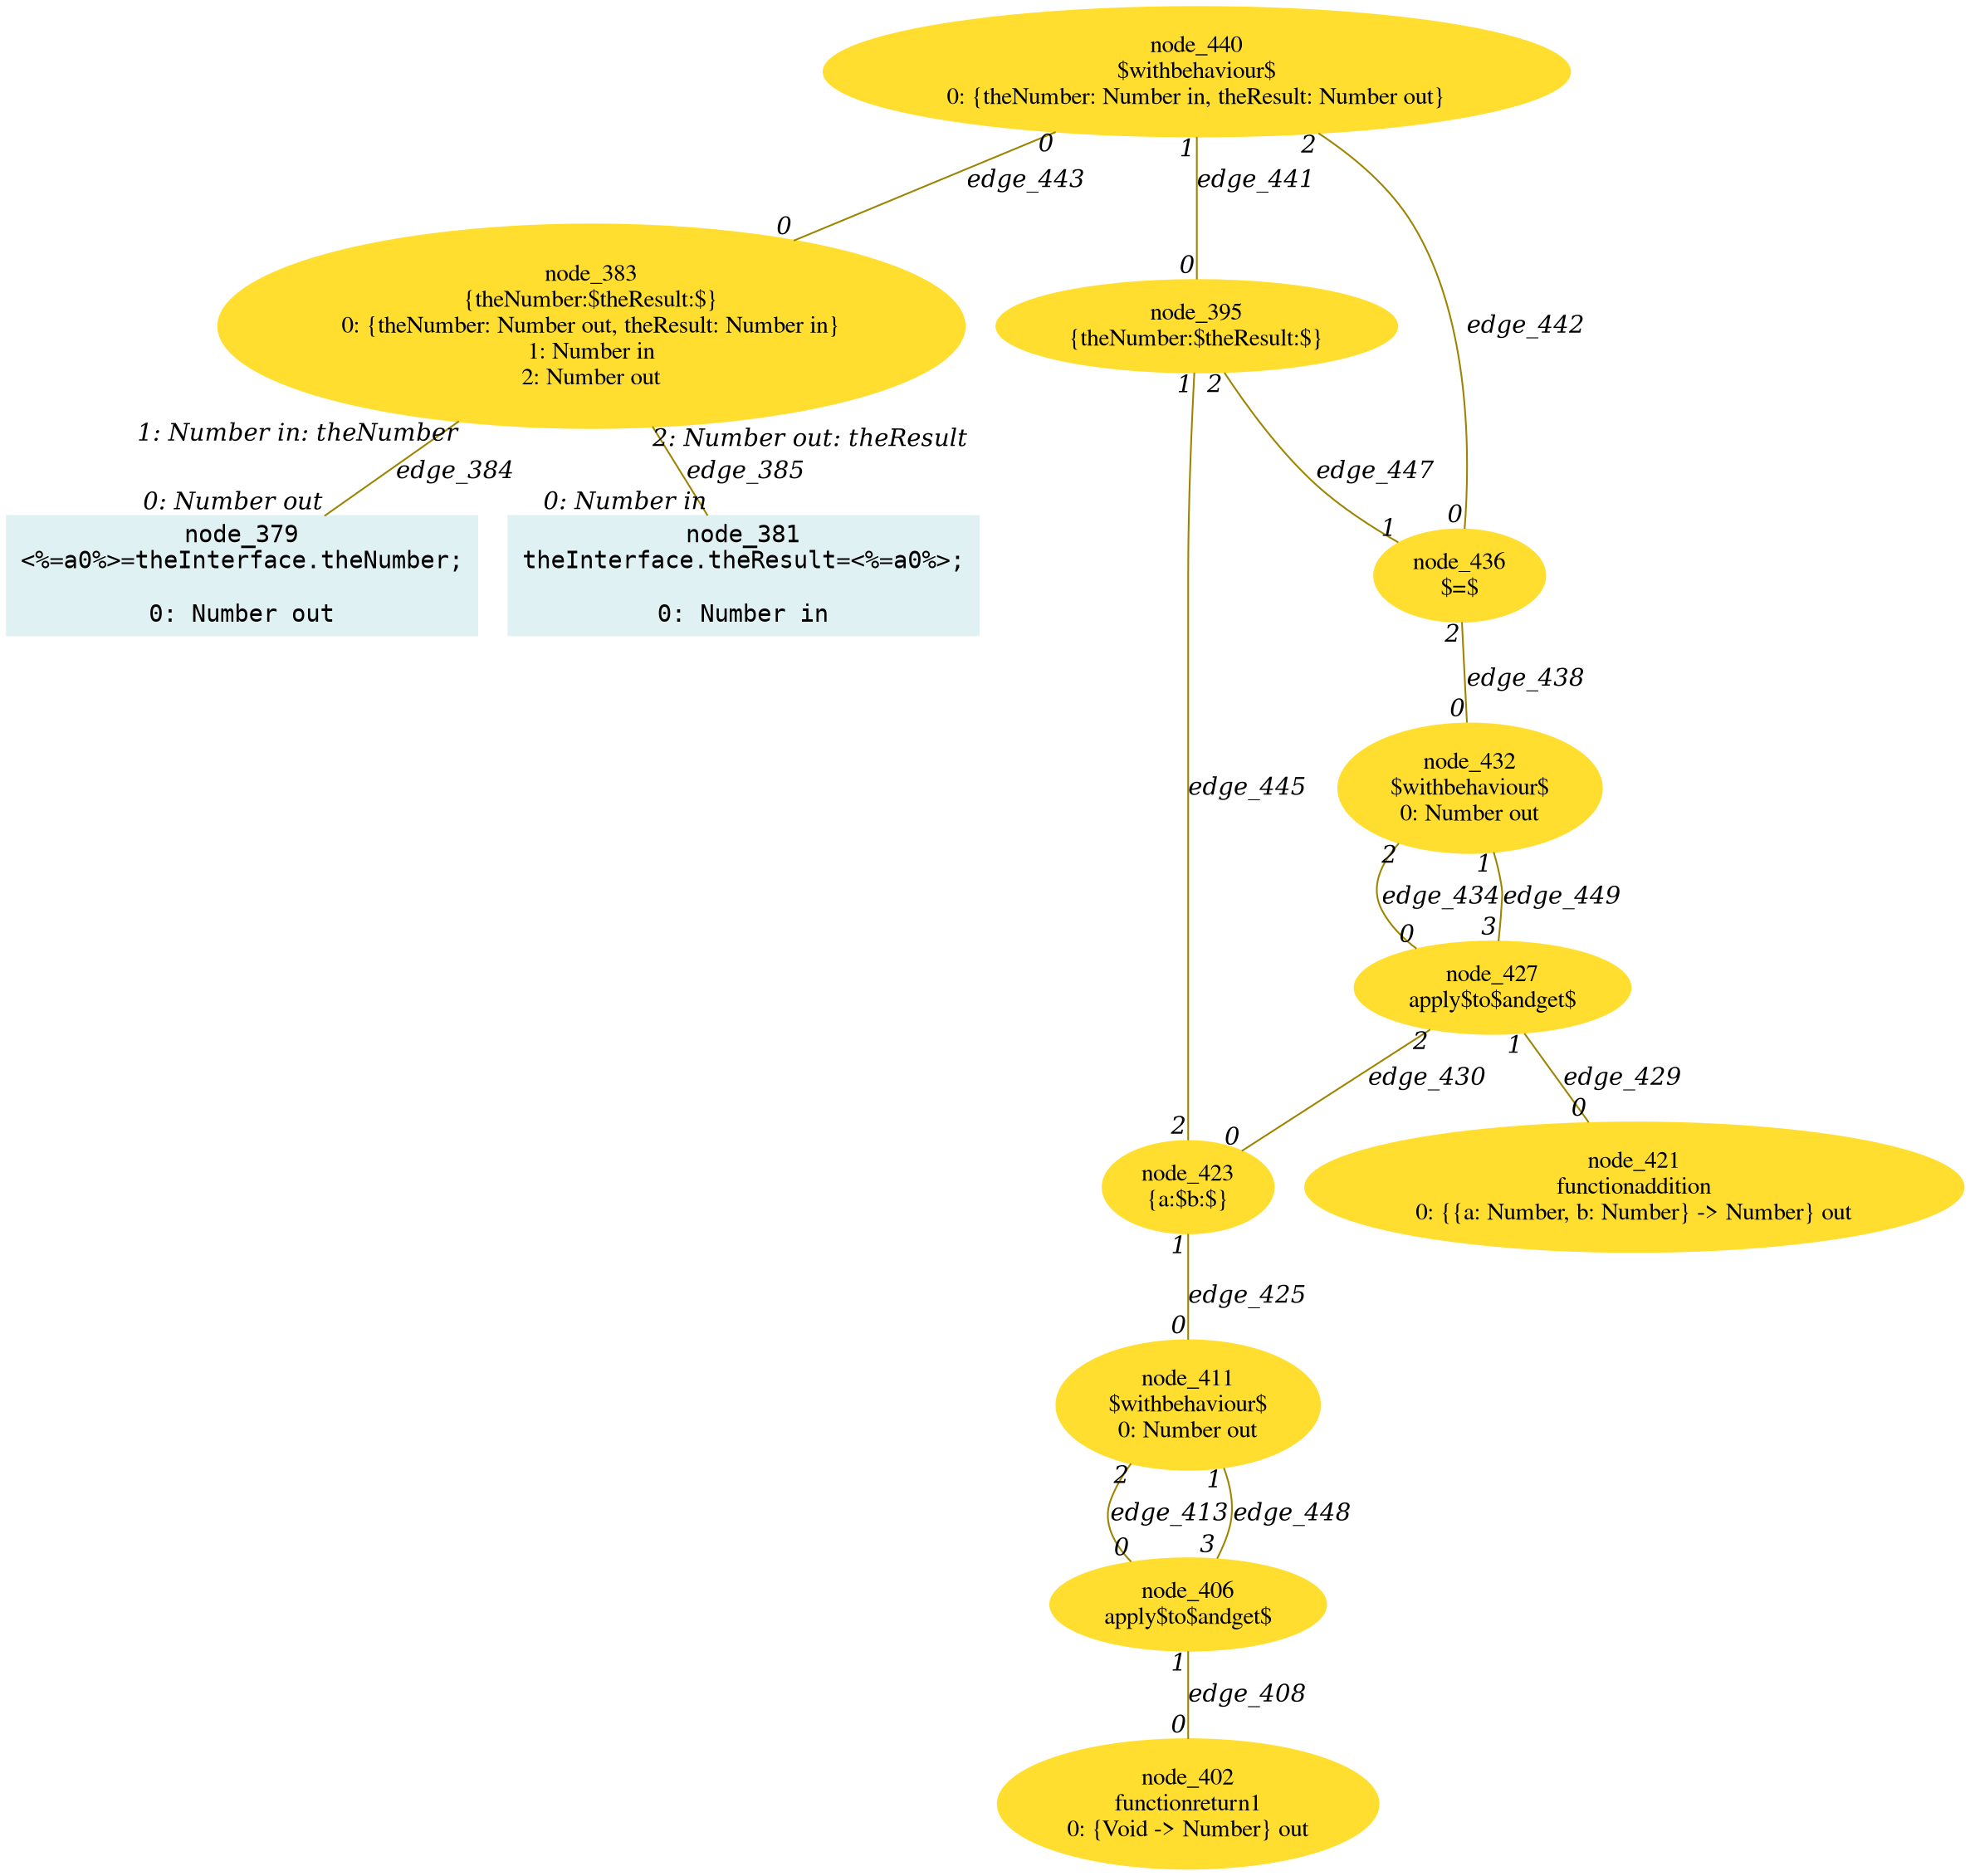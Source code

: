 digraph g{node_379 [shape="box", style="filled", color="#dff1f2", fontname="Courier", label="node_379
<%=a0%>=theInterface.theNumber;

0: Number out" ]
node_381 [shape="box", style="filled", color="#dff1f2", fontname="Courier", label="node_381
theInterface.theResult=<%=a0%>;

0: Number in" ]
node_383 [shape="ellipse", style="filled", color="#ffde2f", fontname="Times", label="node_383
{theNumber:$theResult:$}
0: {theNumber: Number out, theResult: Number in}
1: Number in
2: Number out" ]
node_395 [shape="ellipse", style="filled", color="#ffde2f", fontname="Times", label="node_395
{theNumber:$theResult:$}
" ]
node_402 [shape="ellipse", style="filled", color="#ffde2f", fontname="Times", label="node_402
functionreturn1
0: {Void -> Number} out" ]
node_406 [shape="ellipse", style="filled", color="#ffde2f", fontname="Times", label="node_406
apply$to$andget$
" ]
node_411 [shape="ellipse", style="filled", color="#ffde2f", fontname="Times", label="node_411
$withbehaviour$
0: Number out" ]
node_421 [shape="ellipse", style="filled", color="#ffde2f", fontname="Times", label="node_421
functionaddition
0: {{a: Number, b: Number} -> Number} out" ]
node_423 [shape="ellipse", style="filled", color="#ffde2f", fontname="Times", label="node_423
{a:$b:$}
" ]
node_427 [shape="ellipse", style="filled", color="#ffde2f", fontname="Times", label="node_427
apply$to$andget$
" ]
node_432 [shape="ellipse", style="filled", color="#ffde2f", fontname="Times", label="node_432
$withbehaviour$
0: Number out" ]
node_436 [shape="ellipse", style="filled", color="#ffde2f", fontname="Times", label="node_436
$=$
" ]
node_440 [shape="ellipse", style="filled", color="#ffde2f", fontname="Times", label="node_440
$withbehaviour$
0: {theNumber: Number in, theResult: Number out}" ]
node_383 -> node_379 [dir=none, arrowHead=none, fontname="Times-Italic", arrowsize=1, color="#9d8400", label="edge_384",  headlabel="0: Number out", taillabel="1: Number in: theNumber" ]
node_383 -> node_381 [dir=none, arrowHead=none, fontname="Times-Italic", arrowsize=1, color="#9d8400", label="edge_385",  headlabel="0: Number in", taillabel="2: Number out: theResult" ]
node_406 -> node_402 [dir=none, arrowHead=none, fontname="Times-Italic", arrowsize=1, color="#9d8400", label="edge_408",  headlabel="0", taillabel="1" ]
node_411 -> node_406 [dir=none, arrowHead=none, fontname="Times-Italic", arrowsize=1, color="#9d8400", label="edge_413",  headlabel="0", taillabel="2" ]
node_423 -> node_411 [dir=none, arrowHead=none, fontname="Times-Italic", arrowsize=1, color="#9d8400", label="edge_425",  headlabel="0", taillabel="1" ]
node_427 -> node_421 [dir=none, arrowHead=none, fontname="Times-Italic", arrowsize=1, color="#9d8400", label="edge_429",  headlabel="0", taillabel="1" ]
node_427 -> node_423 [dir=none, arrowHead=none, fontname="Times-Italic", arrowsize=1, color="#9d8400", label="edge_430",  headlabel="0", taillabel="2" ]
node_432 -> node_427 [dir=none, arrowHead=none, fontname="Times-Italic", arrowsize=1, color="#9d8400", label="edge_434",  headlabel="0", taillabel="2" ]
node_436 -> node_432 [dir=none, arrowHead=none, fontname="Times-Italic", arrowsize=1, color="#9d8400", label="edge_438",  headlabel="0", taillabel="2" ]
node_440 -> node_395 [dir=none, arrowHead=none, fontname="Times-Italic", arrowsize=1, color="#9d8400", label="edge_441",  headlabel="0", taillabel="1" ]
node_440 -> node_436 [dir=none, arrowHead=none, fontname="Times-Italic", arrowsize=1, color="#9d8400", label="edge_442",  headlabel="0", taillabel="2" ]
node_440 -> node_383 [dir=none, arrowHead=none, fontname="Times-Italic", arrowsize=1, color="#9d8400", label="edge_443",  headlabel="0", taillabel="0" ]
node_395 -> node_423 [dir=none, arrowHead=none, fontname="Times-Italic", arrowsize=1, color="#9d8400", label="edge_445",  headlabel="2", taillabel="1" ]
node_395 -> node_436 [dir=none, arrowHead=none, fontname="Times-Italic", arrowsize=1, color="#9d8400", label="edge_447",  headlabel="1", taillabel="2" ]
node_406 -> node_411 [dir=none, arrowHead=none, fontname="Times-Italic", arrowsize=1, color="#9d8400", label="edge_448",  headlabel="1", taillabel="3" ]
node_427 -> node_432 [dir=none, arrowHead=none, fontname="Times-Italic", arrowsize=1, color="#9d8400", label="edge_449",  headlabel="1", taillabel="3" ]
}